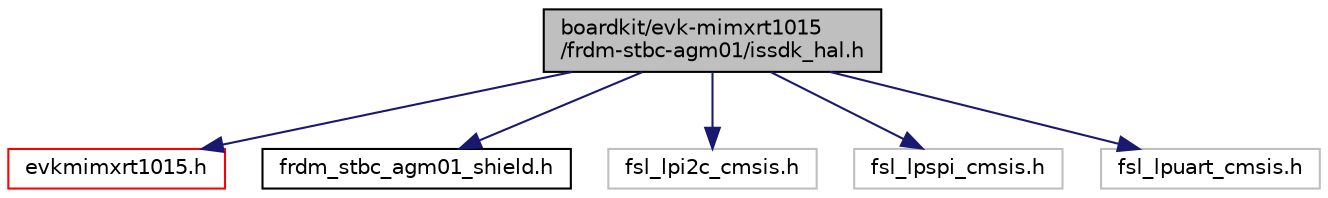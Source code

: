 digraph "boardkit/evk-mimxrt1015/frdm-stbc-agm01/issdk_hal.h"
{
  edge [fontname="Helvetica",fontsize="10",labelfontname="Helvetica",labelfontsize="10"];
  node [fontname="Helvetica",fontsize="10",shape=record];
  Node0 [label="boardkit/evk-mimxrt1015\l/frdm-stbc-agm01/issdk_hal.h",height=0.2,width=0.4,color="black", fillcolor="grey75", style="filled", fontcolor="black"];
  Node0 -> Node1 [color="midnightblue",fontsize="10",style="solid",fontname="Helvetica"];
  Node1 [label="evkmimxrt1015.h",height=0.2,width=0.4,color="red", fillcolor="white", style="filled",URL="$evkmimxrt1015_8h.html",tooltip="The evkmimxrt1015.h file defines GPIO pin mappings for evkmimxrt1015 board. "];
  Node0 -> Node6 [color="midnightblue",fontsize="10",style="solid",fontname="Helvetica"];
  Node6 [label="frdm_stbc_agm01_shield.h",height=0.2,width=0.4,color="black", fillcolor="white", style="filled",URL="$evk-mimxrt1015_2frdm-stbc-agm01_2frdm__stbc__agm01__shield_8h.html"];
  Node0 -> Node7 [color="midnightblue",fontsize="10",style="solid",fontname="Helvetica"];
  Node7 [label="fsl_lpi2c_cmsis.h",height=0.2,width=0.4,color="grey75", fillcolor="white", style="filled"];
  Node0 -> Node8 [color="midnightblue",fontsize="10",style="solid",fontname="Helvetica"];
  Node8 [label="fsl_lpspi_cmsis.h",height=0.2,width=0.4,color="grey75", fillcolor="white", style="filled"];
  Node0 -> Node9 [color="midnightblue",fontsize="10",style="solid",fontname="Helvetica"];
  Node9 [label="fsl_lpuart_cmsis.h",height=0.2,width=0.4,color="grey75", fillcolor="white", style="filled"];
}
